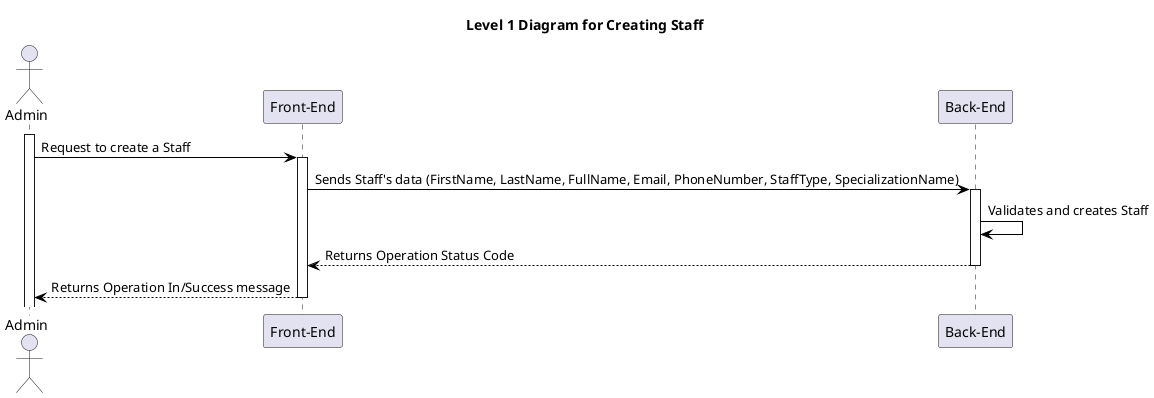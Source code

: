 @startuml level_1

title Level 1 Diagram for Creating Staff

hide empty members

skinparam class {
    BackgroundColor<<valueObject>> #D6EAF8
    BackgroundColor<<root>> #FDEBD0
    BackgroundColor<<service>> #D1F2EB
    BackgroundColor #FEF9E7
    ArrowColor Black
}

skinparam package {
    BackgroundColor #EBF5FB
}

actor Admin as A
participant "Front-End" as FE
participant "Back-End" as BE

activate A
A -> FE: Request to create a Staff
activate FE
FE -> BE: Sends Staff's data (FirstName, LastName, FullName, Email, PhoneNumber, StaffType, SpecializationName)
activate BE
BE -> BE: Validates and creates Staff
BE --> FE: Returns Operation Status Code
deactivate BE
FE --> A: Returns Operation In/Success message
deactivate FE

@enduml